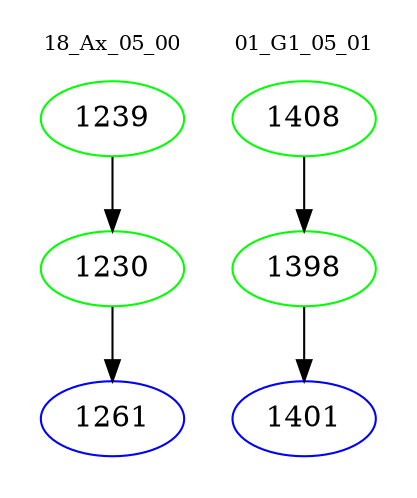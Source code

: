 digraph{
subgraph cluster_0 {
color = white
label = "18_Ax_05_00";
fontsize=10;
T0_1239 [label="1239", color="green"]
T0_1239 -> T0_1230 [color="black"]
T0_1230 [label="1230", color="green"]
T0_1230 -> T0_1261 [color="black"]
T0_1261 [label="1261", color="blue"]
}
subgraph cluster_1 {
color = white
label = "01_G1_05_01";
fontsize=10;
T1_1408 [label="1408", color="green"]
T1_1408 -> T1_1398 [color="black"]
T1_1398 [label="1398", color="green"]
T1_1398 -> T1_1401 [color="black"]
T1_1401 [label="1401", color="blue"]
}
}
